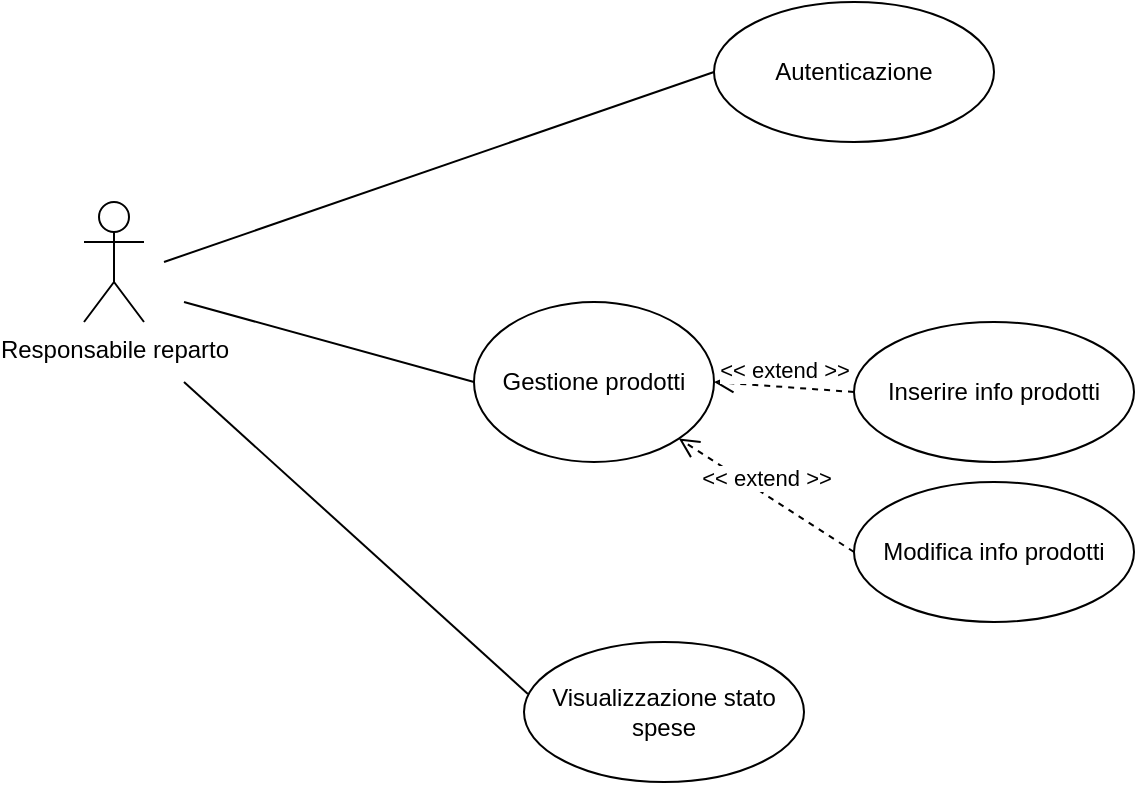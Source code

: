 <mxfile version="13.0.1" type="device"><diagram name="Page-1" id="e7e014a7-5840-1c2e-5031-d8a46d1fe8dd"><mxGraphModel dx="1662" dy="762" grid="1" gridSize="10" guides="1" tooltips="1" connect="1" arrows="1" fold="1" page="1" pageScale="1" pageWidth="1169" pageHeight="826" background="#ffffff" math="0" shadow="0"><root><mxCell id="0"/><mxCell id="1" parent="0"/><mxCell id="VThWEujnq1BhjvPkPB7L-41" value="Responsabile reparto" style="shape=umlActor;verticalLabelPosition=bottom;labelBackgroundColor=#ffffff;verticalAlign=top;html=1;" parent="1" vertex="1"><mxGeometry x="130" y="170" width="30" height="60" as="geometry"/></mxCell><mxCell id="VThWEujnq1BhjvPkPB7L-42" value="Autenticazione" style="ellipse;whiteSpace=wrap;html=1;" parent="1" vertex="1"><mxGeometry x="445" y="70" width="140" height="70" as="geometry"/></mxCell><mxCell id="VThWEujnq1BhjvPkPB7L-43" value="" style="endArrow=none;html=1;entryX=0;entryY=0.5;entryDx=0;entryDy=0;" parent="1" target="VThWEujnq1BhjvPkPB7L-42" edge="1"><mxGeometry width="50" height="50" relative="1" as="geometry"><mxPoint x="170" y="200" as="sourcePoint"/><mxPoint x="340" y="140" as="targetPoint"/></mxGeometry></mxCell><mxCell id="VThWEujnq1BhjvPkPB7L-44" value="Inserire info prodotti" style="ellipse;whiteSpace=wrap;html=1;" parent="1" vertex="1"><mxGeometry x="515" y="230" width="140" height="70" as="geometry"/></mxCell><mxCell id="VThWEujnq1BhjvPkPB7L-58" value="Visualizzazione stato spese" style="ellipse;whiteSpace=wrap;html=1;" parent="1" vertex="1"><mxGeometry x="350" y="390" width="140" height="70" as="geometry"/></mxCell><mxCell id="VThWEujnq1BhjvPkPB7L-63" value="Modifica info prodotti" style="ellipse;whiteSpace=wrap;html=1;" parent="1" vertex="1"><mxGeometry x="515" y="310" width="140" height="70" as="geometry"/></mxCell><mxCell id="3T9TSjxoE3X06TMndS-j-1" value="Gestione prodotti" style="ellipse;whiteSpace=wrap;html=1;" vertex="1" parent="1"><mxGeometry x="325" y="220" width="120" height="80" as="geometry"/></mxCell><mxCell id="3T9TSjxoE3X06TMndS-j-2" value="" style="endArrow=none;html=1;entryX=0;entryY=0.5;entryDx=0;entryDy=0;" edge="1" parent="1" target="3T9TSjxoE3X06TMndS-j-1"><mxGeometry width="50" height="50" relative="1" as="geometry"><mxPoint x="180" y="220" as="sourcePoint"/><mxPoint x="170" y="320" as="targetPoint"/></mxGeometry></mxCell><mxCell id="3T9TSjxoE3X06TMndS-j-4" value="&amp;lt;&amp;lt; extend &amp;gt;&amp;gt;" style="html=1;verticalAlign=bottom;endArrow=open;dashed=1;endSize=8;entryX=1;entryY=0.5;entryDx=0;entryDy=0;exitX=0;exitY=0.5;exitDx=0;exitDy=0;" edge="1" parent="1" source="VThWEujnq1BhjvPkPB7L-44" target="3T9TSjxoE3X06TMndS-j-1"><mxGeometry relative="1" as="geometry"><mxPoint x="740" y="155" as="sourcePoint"/><mxPoint x="595" y="195" as="targetPoint"/></mxGeometry></mxCell><mxCell id="3T9TSjxoE3X06TMndS-j-5" value="&amp;lt;&amp;lt; extend &amp;gt;&amp;gt;" style="html=1;verticalAlign=bottom;endArrow=open;dashed=1;endSize=8;entryX=1;entryY=1;entryDx=0;entryDy=0;exitX=0;exitY=0.5;exitDx=0;exitDy=0;" edge="1" parent="1" source="VThWEujnq1BhjvPkPB7L-63" target="3T9TSjxoE3X06TMndS-j-1"><mxGeometry relative="1" as="geometry"><mxPoint x="750" y="165" as="sourcePoint"/><mxPoint x="605" y="205" as="targetPoint"/></mxGeometry></mxCell><mxCell id="3T9TSjxoE3X06TMndS-j-6" value="" style="endArrow=none;html=1;entryX=0.014;entryY=0.371;entryDx=0;entryDy=0;entryPerimeter=0;" edge="1" parent="1" target="VThWEujnq1BhjvPkPB7L-58"><mxGeometry width="50" height="50" relative="1" as="geometry"><mxPoint x="180" y="260" as="sourcePoint"/><mxPoint x="335" y="270" as="targetPoint"/></mxGeometry></mxCell></root></mxGraphModel></diagram></mxfile>